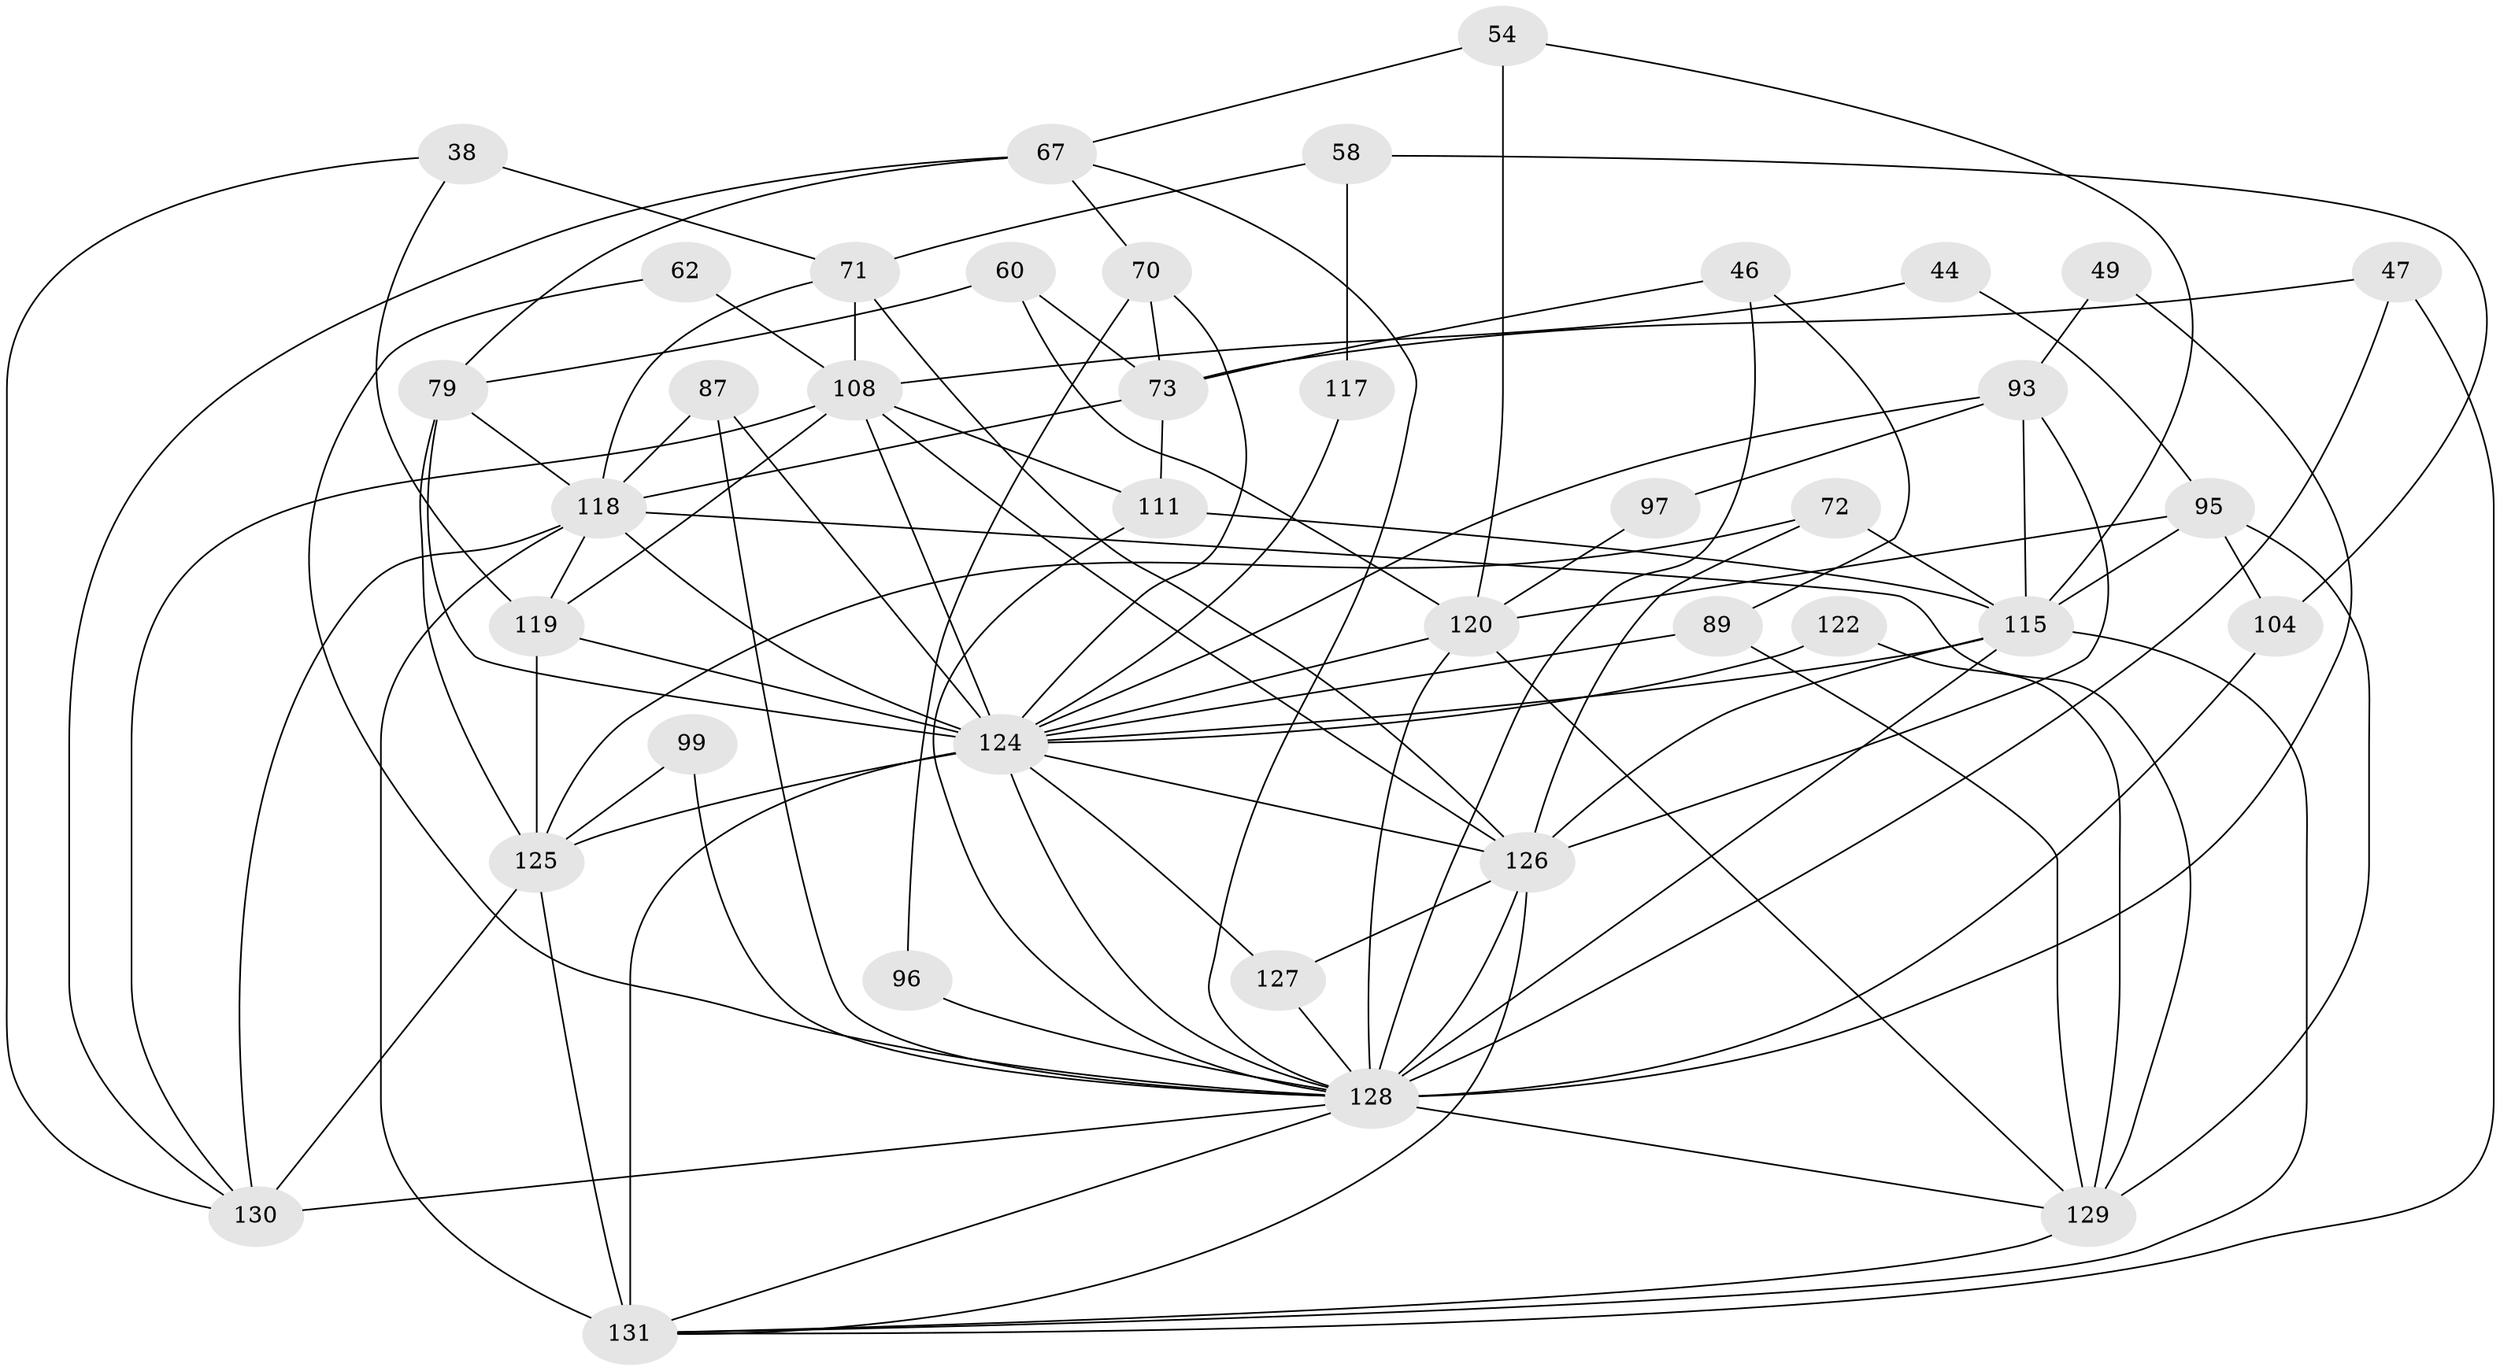 // original degree distribution, {2: 0.13740458015267176, 4: 0.2824427480916031, 3: 0.2595419847328244, 5: 0.183206106870229, 7: 0.04580152671755725, 6: 0.07633587786259542, 8: 0.015267175572519083}
// Generated by graph-tools (version 1.1) at 2025/52/03/04/25 21:52:46]
// undirected, 39 vertices, 99 edges
graph export_dot {
graph [start="1"]
  node [color=gray90,style=filled];
  38 [super="+5"];
  44;
  46;
  47;
  49;
  54;
  58;
  60;
  62;
  67 [super="+42"];
  70 [super="+17"];
  71 [super="+40"];
  72 [super="+50"];
  73 [super="+4"];
  79 [super="+30"];
  87 [super="+32"];
  89 [super="+59"];
  93 [super="+56"];
  95 [super="+68"];
  96;
  97;
  99;
  104;
  108 [super="+80"];
  111 [super="+36"];
  115 [super="+7+82+100+113"];
  117 [super="+102"];
  118 [super="+110"];
  119 [super="+12+85"];
  120 [super="+2+94"];
  122 [super="+63"];
  124 [super="+66+77+123+105"];
  125 [super="+35"];
  126 [super="+13+86+98"];
  127 [super="+9+27"];
  128 [super="+31+52+90+121"];
  129 [super="+41+92+103"];
  130 [super="+84"];
  131 [super="+33+106+109"];
  38 -- 130;
  38 -- 71 [weight=2];
  38 -- 119;
  44 -- 95;
  44 -- 108;
  46 -- 73 [weight=2];
  46 -- 128 [weight=2];
  46 -- 89;
  47 -- 73;
  47 -- 128;
  47 -- 131 [weight=2];
  49 -- 93 [weight=2];
  49 -- 128 [weight=2];
  54 -- 120;
  54 -- 67;
  54 -- 115;
  58 -- 71 [weight=2];
  58 -- 104;
  58 -- 117 [weight=2];
  60 -- 73;
  60 -- 120;
  60 -- 79;
  62 -- 128;
  62 -- 108;
  67 -- 70;
  67 -- 79 [weight=2];
  67 -- 130;
  67 -- 128;
  70 -- 96;
  70 -- 124;
  70 -- 73;
  71 -- 126;
  71 -- 118;
  71 -- 108;
  72 -- 125;
  72 -- 126;
  72 -- 115;
  73 -- 111;
  73 -- 118;
  79 -- 125;
  79 -- 124 [weight=4];
  79 -- 118;
  87 -- 128 [weight=3];
  87 -- 124 [weight=5];
  87 -- 118 [weight=2];
  89 -- 124 [weight=3];
  89 -- 129;
  93 -- 97;
  93 -- 124;
  93 -- 126 [weight=3];
  93 -- 115 [weight=2];
  95 -- 120 [weight=3];
  95 -- 104;
  95 -- 115;
  95 -- 129;
  96 -- 128 [weight=3];
  97 -- 120;
  99 -- 128;
  99 -- 125;
  104 -- 128;
  108 -- 124 [weight=3];
  108 -- 130;
  108 -- 111 [weight=2];
  108 -- 119 [weight=2];
  108 -- 126;
  111 -- 128;
  111 -- 115 [weight=2];
  115 -- 131 [weight=3];
  115 -- 128 [weight=7];
  115 -- 124 [weight=2];
  115 -- 126;
  117 -- 124 [weight=2];
  118 -- 131 [weight=2];
  118 -- 129;
  118 -- 130;
  118 -- 119;
  118 -- 124;
  119 -- 124 [weight=3];
  119 -- 125;
  120 -- 124 [weight=4];
  120 -- 128 [weight=3];
  120 -- 129;
  122 -- 124 [weight=2];
  122 -- 129;
  124 -- 131 [weight=10];
  124 -- 126 [weight=3];
  124 -- 127 [weight=4];
  124 -- 125;
  124 -- 128 [weight=2];
  125 -- 131;
  125 -- 130 [weight=2];
  126 -- 127 [weight=2];
  126 -- 131;
  126 -- 128;
  127 -- 128;
  128 -- 130;
  128 -- 129 [weight=2];
  128 -- 131;
  129 -- 131;
}
